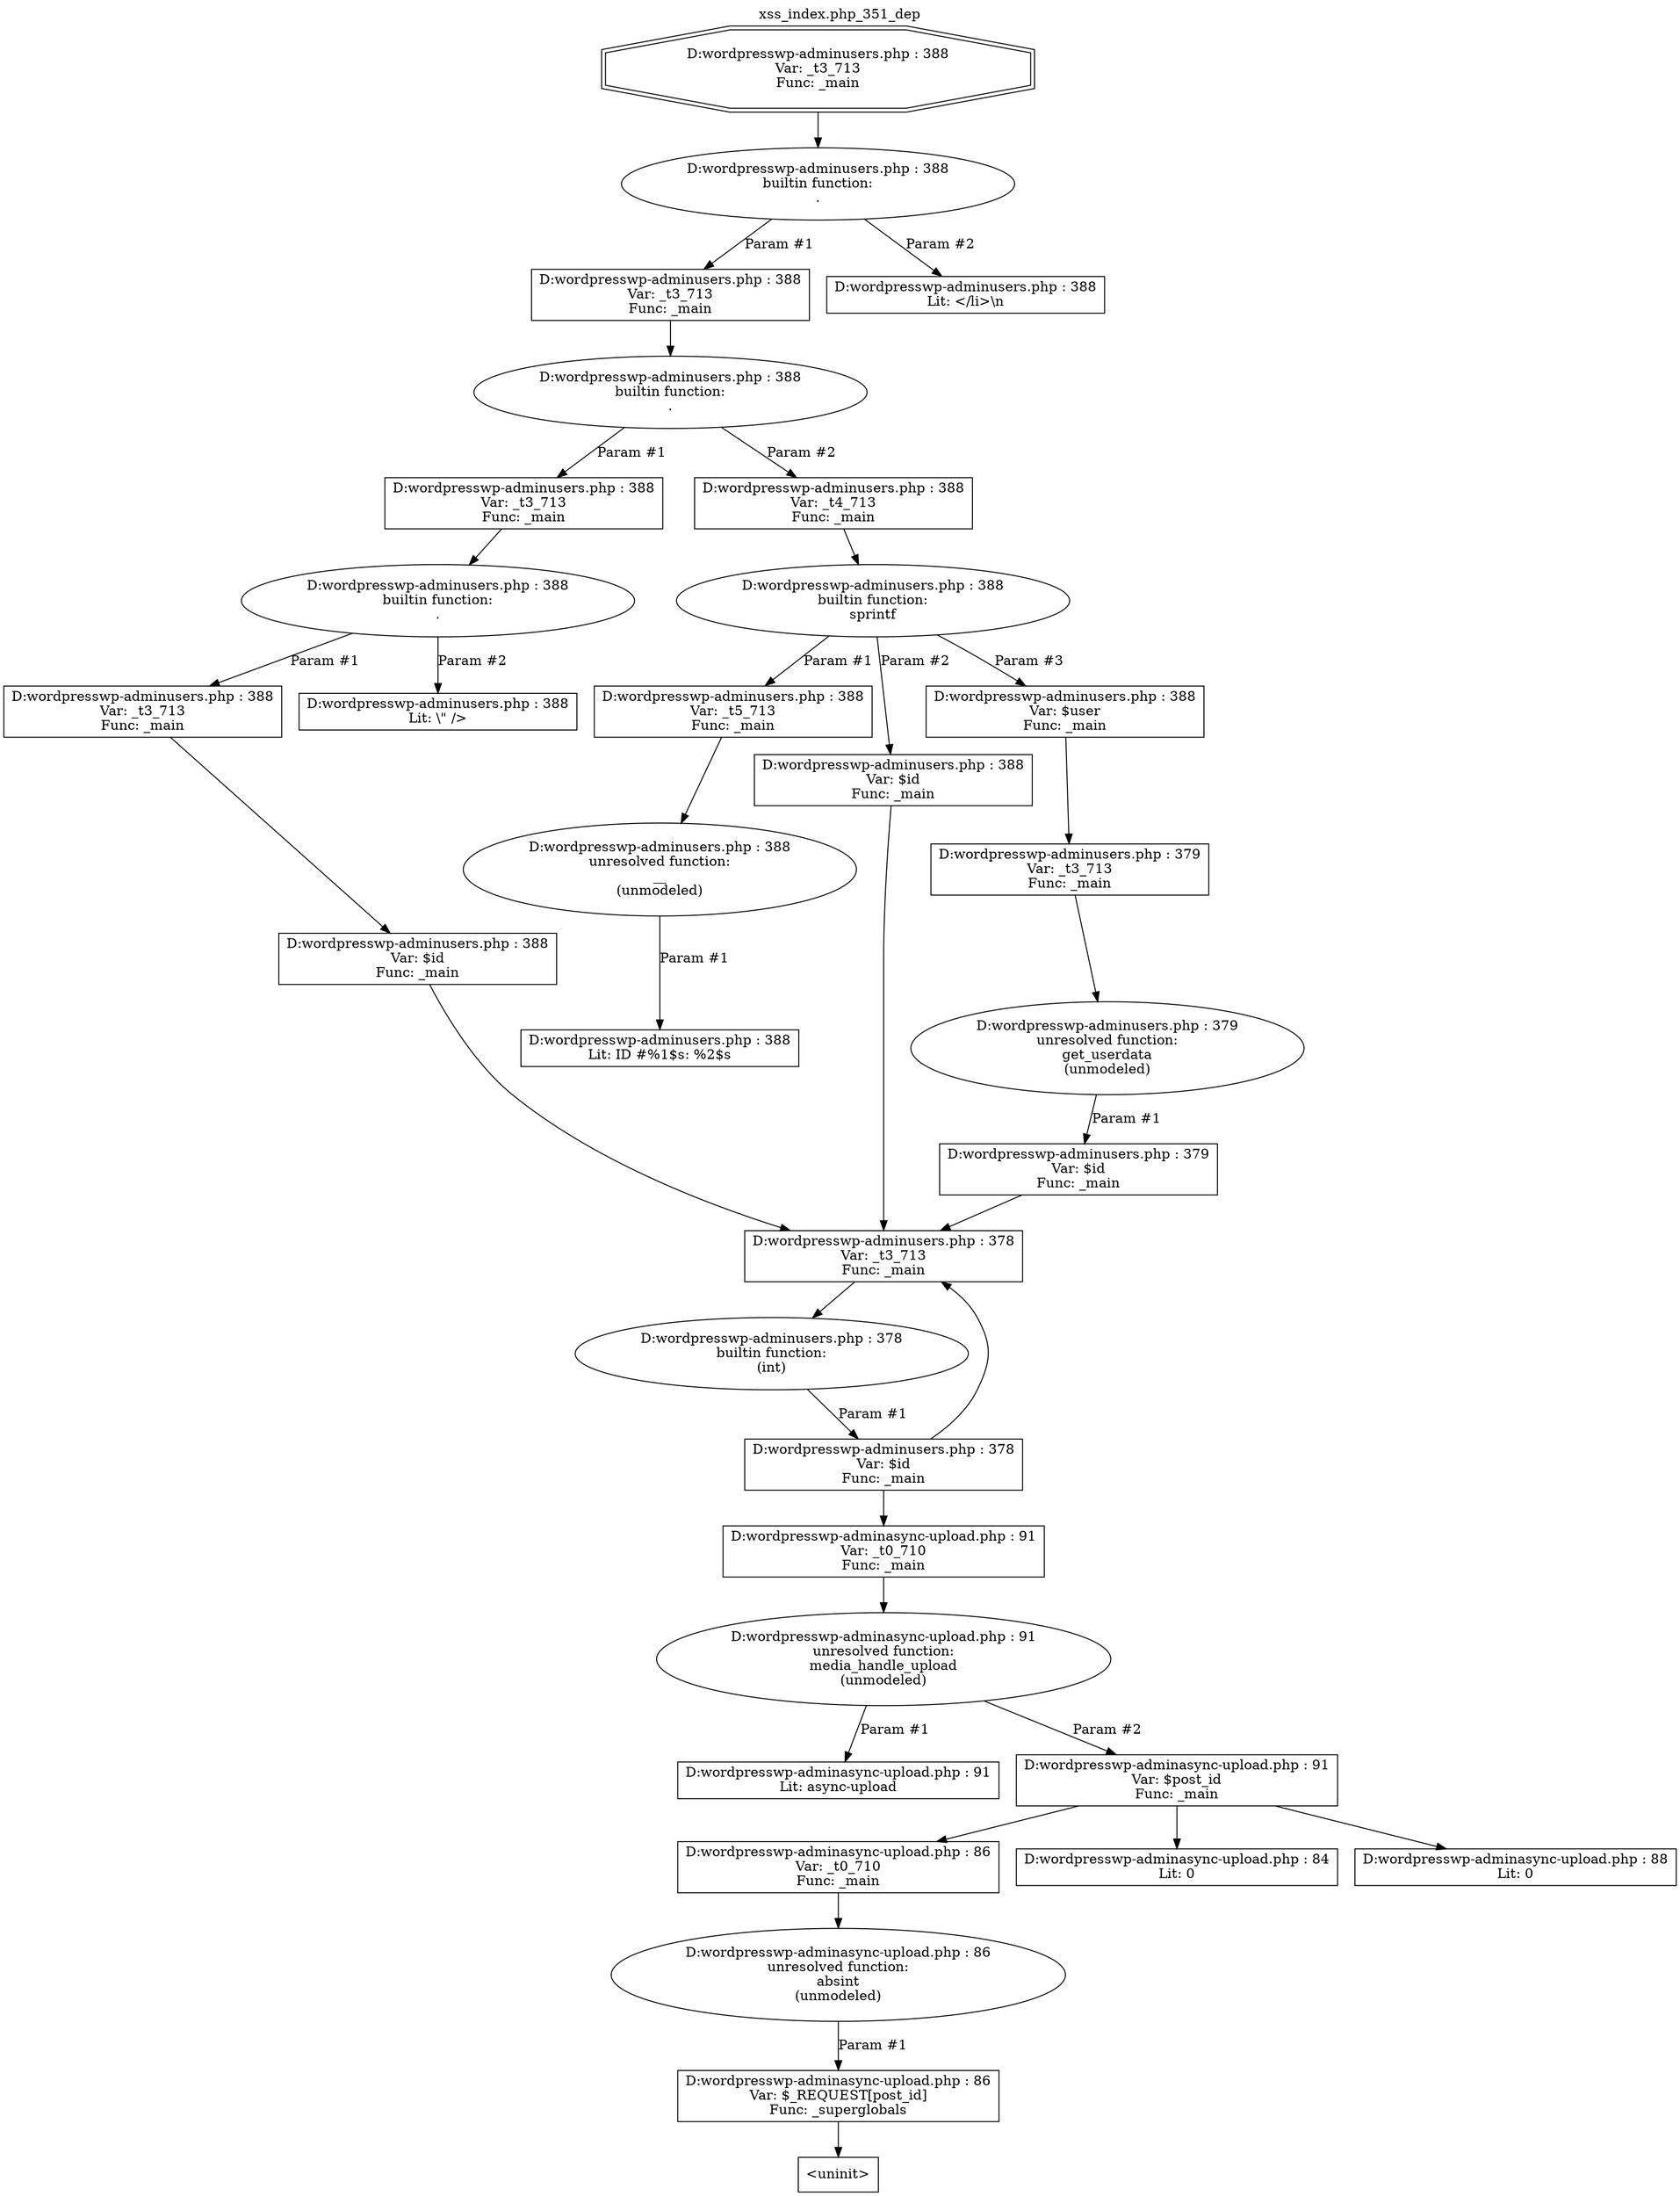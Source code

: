 digraph cfg {
  label="xss_index.php_351_dep";
  labelloc=t;
  n1 [shape=doubleoctagon, label="D:\wordpress\wp-admin\users.php : 388\nVar: _t3_713\nFunc: _main\n"];
  n2 [shape=ellipse, label="D:\wordpress\wp-admin\users.php : 388\nbuiltin function:\n.\n"];
  n3 [shape=box, label="D:\wordpress\wp-admin\users.php : 388\nVar: _t3_713\nFunc: _main\n"];
  n4 [shape=ellipse, label="D:\wordpress\wp-admin\users.php : 388\nbuiltin function:\n.\n"];
  n5 [shape=box, label="D:\wordpress\wp-admin\users.php : 388\nVar: _t3_713\nFunc: _main\n"];
  n6 [shape=ellipse, label="D:\wordpress\wp-admin\users.php : 388\nbuiltin function:\n.\n"];
  n7 [shape=box, label="D:\wordpress\wp-admin\users.php : 388\nVar: _t3_713\nFunc: _main\n"];
  n8 [shape=box, label="D:\wordpress\wp-admin\users.php : 388\nVar: $id\nFunc: _main\n"];
  n9 [shape=box, label="D:\wordpress\wp-admin\users.php : 378\nVar: _t3_713\nFunc: _main\n"];
  n10 [shape=ellipse, label="D:\wordpress\wp-admin\users.php : 378\nbuiltin function:\n(int)\n"];
  n11 [shape=box, label="D:\wordpress\wp-admin\users.php : 378\nVar: $id\nFunc: _main\n"];
  n12 [shape=box, label="D:\wordpress\wp-admin\async-upload.php : 91\nVar: _t0_710\nFunc: _main\n"];
  n13 [shape=ellipse, label="D:\wordpress\wp-admin\async-upload.php : 91\nunresolved function:\nmedia_handle_upload\n(unmodeled)\n"];
  n14 [shape=box, label="D:\wordpress\wp-admin\async-upload.php : 91\nLit: async-upload\n"];
  n15 [shape=box, label="D:\wordpress\wp-admin\async-upload.php : 91\nVar: $post_id\nFunc: _main\n"];
  n16 [shape=box, label="D:\wordpress\wp-admin\async-upload.php : 86\nVar: _t0_710\nFunc: _main\n"];
  n17 [shape=ellipse, label="D:\wordpress\wp-admin\async-upload.php : 86\nunresolved function:\nabsint\n(unmodeled)\n"];
  n18 [shape=box, label="D:\wordpress\wp-admin\async-upload.php : 86\nVar: $_REQUEST[post_id]\nFunc: _superglobals\n"];
  n19 [shape=box, label="<uninit>"];
  n20 [shape=box, label="D:\wordpress\wp-admin\async-upload.php : 84\nLit: 0\n"];
  n21 [shape=box, label="D:\wordpress\wp-admin\async-upload.php : 88\nLit: 0\n"];
  n22 [shape=box, label="D:\wordpress\wp-admin\users.php : 388\nLit: \\\" />\n"];
  n23 [shape=box, label="D:\wordpress\wp-admin\users.php : 388\nVar: _t4_713\nFunc: _main\n"];
  n24 [shape=ellipse, label="D:\wordpress\wp-admin\users.php : 388\nbuiltin function:\nsprintf\n"];
  n25 [shape=box, label="D:\wordpress\wp-admin\users.php : 388\nVar: _t5_713\nFunc: _main\n"];
  n26 [shape=ellipse, label="D:\wordpress\wp-admin\users.php : 388\nunresolved function:\n__\n(unmodeled)\n"];
  n27 [shape=box, label="D:\wordpress\wp-admin\users.php : 388\nLit: ID #%1$s: %2$s\n"];
  n28 [shape=box, label="D:\wordpress\wp-admin\users.php : 388\nVar: $id\nFunc: _main\n"];
  n29 [shape=box, label="D:\wordpress\wp-admin\users.php : 388\nVar: $user\nFunc: _main\n"];
  n30 [shape=box, label="D:\wordpress\wp-admin\users.php : 379\nVar: _t3_713\nFunc: _main\n"];
  n31 [shape=ellipse, label="D:\wordpress\wp-admin\users.php : 379\nunresolved function:\nget_userdata\n(unmodeled)\n"];
  n32 [shape=box, label="D:\wordpress\wp-admin\users.php : 379\nVar: $id\nFunc: _main\n"];
  n33 [shape=box, label="D:\wordpress\wp-admin\users.php : 388\nLit: </li>\\n\n"];
  n1 -> n2;
  n3 -> n4;
  n5 -> n6;
  n9 -> n10;
  n12 -> n13;
  n13 -> n14[label="Param #1"];
  n13 -> n15[label="Param #2"];
  n16 -> n17;
  n18 -> n19;
  n17 -> n18[label="Param #1"];
  n15 -> n16;
  n15 -> n20;
  n15 -> n21;
  n11 -> n12;
  n11 -> n9;
  n10 -> n11[label="Param #1"];
  n8 -> n9;
  n7 -> n8;
  n6 -> n7[label="Param #1"];
  n6 -> n22[label="Param #2"];
  n4 -> n5[label="Param #1"];
  n4 -> n23[label="Param #2"];
  n23 -> n24;
  n25 -> n26;
  n26 -> n27[label="Param #1"];
  n24 -> n25[label="Param #1"];
  n24 -> n28[label="Param #2"];
  n24 -> n29[label="Param #3"];
  n28 -> n9;
  n30 -> n31;
  n32 -> n9;
  n31 -> n32[label="Param #1"];
  n29 -> n30;
  n2 -> n3[label="Param #1"];
  n2 -> n33[label="Param #2"];
}
